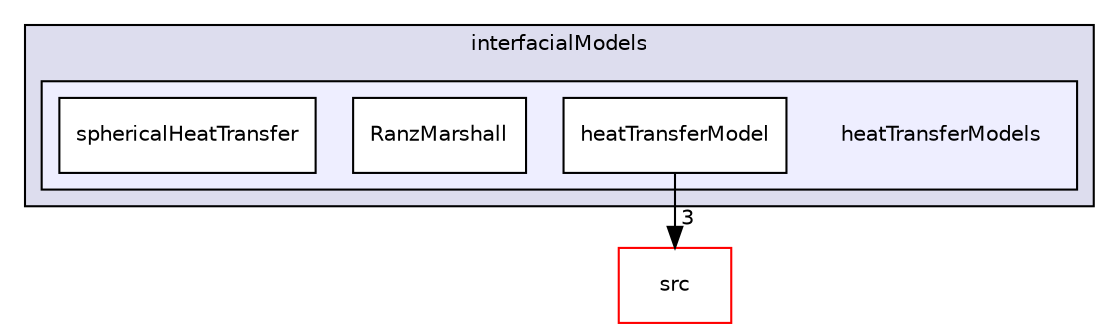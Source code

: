 digraph "applications/solvers/multiphase/twoPhaseEulerFoam/interfacialModels/heatTransferModels" {
  bgcolor=transparent;
  compound=true
  node [ fontsize="10", fontname="Helvetica"];
  edge [ labelfontsize="10", labelfontname="Helvetica"];
  subgraph clusterdir_b7d8cc85fbe5b5cd664e714a0ccf860f {
    graph [ bgcolor="#ddddee", pencolor="black", label="interfacialModels" fontname="Helvetica", fontsize="10", URL="dir_b7d8cc85fbe5b5cd664e714a0ccf860f.html"]
  subgraph clusterdir_81d54ca60ad155def2638f1cea9745c5 {
    graph [ bgcolor="#eeeeff", pencolor="black", label="" URL="dir_81d54ca60ad155def2638f1cea9745c5.html"];
    dir_81d54ca60ad155def2638f1cea9745c5 [shape=plaintext label="heatTransferModels"];
    dir_02939a8259f52a33b9e419191ff5ec28 [shape=box label="heatTransferModel" color="black" fillcolor="white" style="filled" URL="dir_02939a8259f52a33b9e419191ff5ec28.html"];
    dir_a8a9b565873bf58a7be36c38988e3d1c [shape=box label="RanzMarshall" color="black" fillcolor="white" style="filled" URL="dir_a8a9b565873bf58a7be36c38988e3d1c.html"];
    dir_b0a6f5cac359b1c9dc1c4a2b1129ee6e [shape=box label="sphericalHeatTransfer" color="black" fillcolor="white" style="filled" URL="dir_b0a6f5cac359b1c9dc1c4a2b1129ee6e.html"];
  }
  }
  dir_68267d1309a1af8e8297ef4c3efbcdba [shape=box label="src" color="red" URL="dir_68267d1309a1af8e8297ef4c3efbcdba.html"];
  dir_02939a8259f52a33b9e419191ff5ec28->dir_68267d1309a1af8e8297ef4c3efbcdba [headlabel="3", labeldistance=1.5 headhref="dir_000202_000736.html"];
}
